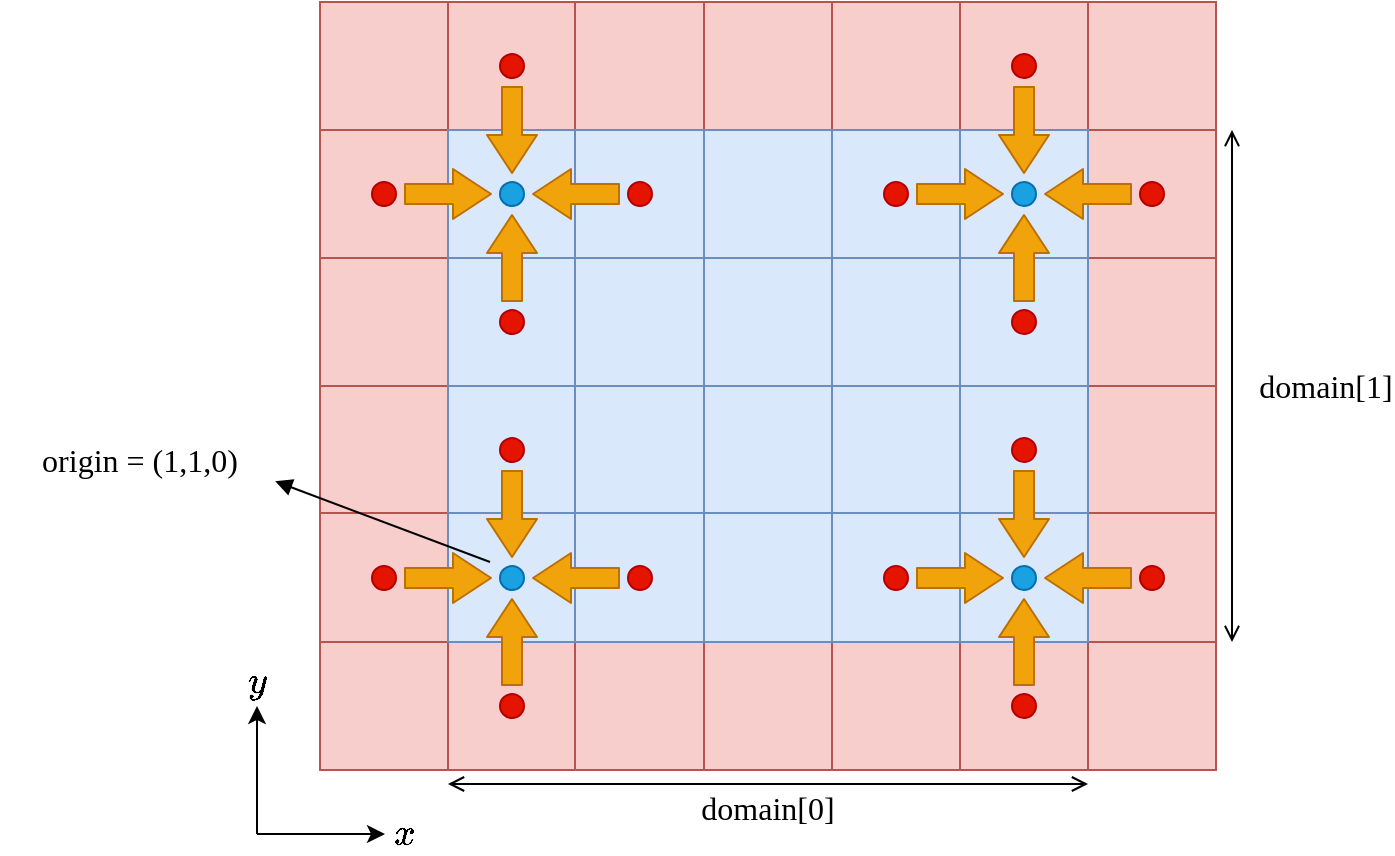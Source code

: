 <mxfile pages="1" version="11.2.5" type="device"><diagram id="t-VOF8r-rTx88WBXMijC" name="Page-1"><mxGraphModel dx="631" dy="418" grid="1" gridSize="4" guides="1" tooltips="1" connect="1" arrows="1" fold="1" page="1" pageScale="1" pageWidth="827" pageHeight="1169" background="#ffffff" math="1" shadow="0"><root><mxCell id="0"/><mxCell id="1" parent="0"/><mxCell id="TXGI3E6P2zHxJWlGx_kF-1" value="" style="rounded=0;whiteSpace=wrap;html=1;fontFamily=Verdana;fontSize=14;fillColor=#f8cecc;strokeColor=#b85450;" vertex="1" parent="1"><mxGeometry x="176" y="96" width="448" height="384" as="geometry"/></mxCell><mxCell id="TXGI3E6P2zHxJWlGx_kF-50" value="" style="endArrow=none;html=1;fontFamily=Verdana;fontSize=14;fontColor=#009900;fillColor=#f8cecc;strokeColor=#b85450;" edge="1" parent="1"><mxGeometry width="50" height="50" relative="1" as="geometry"><mxPoint x="368" y="96" as="sourcePoint"/><mxPoint x="368" y="480" as="targetPoint"/></mxGeometry></mxCell><mxCell id="TXGI3E6P2zHxJWlGx_kF-48" value="" style="endArrow=none;html=1;fontFamily=Verdana;fontSize=14;fontColor=#009900;fillColor=#f8cecc;strokeColor=#b85450;" edge="1" parent="1"><mxGeometry width="50" height="50" relative="1" as="geometry"><mxPoint x="240" y="96" as="sourcePoint"/><mxPoint x="240" y="480" as="targetPoint"/></mxGeometry></mxCell><mxCell id="TXGI3E6P2zHxJWlGx_kF-43" value="" style="endArrow=none;html=1;fontFamily=Verdana;fontSize=14;fontColor=#009900;fillColor=#f8cecc;strokeColor=#b85450;" edge="1" parent="1"><mxGeometry width="50" height="50" relative="1" as="geometry"><mxPoint x="176" y="351.5" as="sourcePoint"/><mxPoint x="624" y="351.5" as="targetPoint"/></mxGeometry></mxCell><mxCell id="TXGI3E6P2zHxJWlGx_kF-44" value="" style="endArrow=none;html=1;fontFamily=Verdana;fontSize=14;fontColor=#009900;fillColor=#f8cecc;strokeColor=#b85450;" edge="1" parent="1"><mxGeometry width="50" height="50" relative="1" as="geometry"><mxPoint x="176" y="416" as="sourcePoint"/><mxPoint x="624" y="416" as="targetPoint"/></mxGeometry></mxCell><mxCell id="TXGI3E6P2zHxJWlGx_kF-45" value="" style="endArrow=none;html=1;fontFamily=Verdana;fontSize=14;fontColor=#009900;fillColor=#f8cecc;strokeColor=#b85450;" edge="1" parent="1"><mxGeometry width="50" height="50" relative="1" as="geometry"><mxPoint x="176" y="288" as="sourcePoint"/><mxPoint x="624" y="288" as="targetPoint"/></mxGeometry></mxCell><mxCell id="TXGI3E6P2zHxJWlGx_kF-46" value="" style="endArrow=none;html=1;fontFamily=Verdana;fontSize=14;fontColor=#009900;fillColor=#f8cecc;strokeColor=#b85450;" edge="1" parent="1"><mxGeometry width="50" height="50" relative="1" as="geometry"><mxPoint x="176" y="224" as="sourcePoint"/><mxPoint x="624" y="224" as="targetPoint"/></mxGeometry></mxCell><mxCell id="TXGI3E6P2zHxJWlGx_kF-47" value="" style="endArrow=none;html=1;fontFamily=Verdana;fontSize=14;fontColor=#009900;fillColor=#f8cecc;strokeColor=#b85450;" edge="1" parent="1"><mxGeometry width="50" height="50" relative="1" as="geometry"><mxPoint x="176" y="160" as="sourcePoint"/><mxPoint x="624" y="160" as="targetPoint"/></mxGeometry></mxCell><mxCell id="TXGI3E6P2zHxJWlGx_kF-51" value="" style="endArrow=none;html=1;fontFamily=Verdana;fontSize=14;fontColor=#009900;fillColor=#f8cecc;strokeColor=#b85450;" edge="1" parent="1"><mxGeometry width="50" height="50" relative="1" as="geometry"><mxPoint x="432" y="96" as="sourcePoint"/><mxPoint x="432" y="480" as="targetPoint"/></mxGeometry></mxCell><mxCell id="TXGI3E6P2zHxJWlGx_kF-52" value="" style="endArrow=none;html=1;fontFamily=Verdana;fontSize=14;fontColor=#009900;fillColor=#f8cecc;strokeColor=#b85450;" edge="1" parent="1"><mxGeometry width="50" height="50" relative="1" as="geometry"><mxPoint x="496" y="96" as="sourcePoint"/><mxPoint x="496" y="480" as="targetPoint"/></mxGeometry></mxCell><mxCell id="TXGI3E6P2zHxJWlGx_kF-53" value="" style="endArrow=none;html=1;fontFamily=Verdana;fontSize=14;fontColor=#009900;fillColor=#f8cecc;strokeColor=#b85450;" edge="1" parent="1"><mxGeometry width="50" height="50" relative="1" as="geometry"><mxPoint x="560" y="96" as="sourcePoint"/><mxPoint x="560" y="480" as="targetPoint"/></mxGeometry></mxCell><mxCell id="TXGI3E6P2zHxJWlGx_kF-49" value="" style="endArrow=none;html=1;fontFamily=Verdana;fontSize=14;fontColor=#009900;fillColor=#f8cecc;strokeColor=#b85450;" edge="1" parent="1"><mxGeometry width="50" height="50" relative="1" as="geometry"><mxPoint x="303.5" y="96" as="sourcePoint"/><mxPoint x="303.5" y="480" as="targetPoint"/></mxGeometry></mxCell><mxCell id="TXGI3E6P2zHxJWlGx_kF-54" value="" style="rounded=0;whiteSpace=wrap;html=1;fontFamily=Verdana;fontSize=14;fillColor=#dae8fc;strokeColor=#6c8ebf;" vertex="1" parent="1"><mxGeometry x="240" y="160" width="320" height="256" as="geometry"/></mxCell><mxCell id="SF1g6XaC8SZRdrZB-u6v-5" value="" style="endArrow=none;html=1;fontSize=16;" parent="1" source="TXGI3E6P2zHxJWlGx_kF-22" edge="1"><mxGeometry width="50" height="50" relative="1" as="geometry"><mxPoint x="272" y="326" as="sourcePoint"/><mxPoint x="272" y="448" as="targetPoint"/></mxGeometry></mxCell><mxCell id="SF1g6XaC8SZRdrZB-u6v-39" value="" style="group" parent="1" vertex="1" connectable="0"><mxGeometry x="134.5" y="426" width="93" height="96" as="geometry"/></mxCell><mxCell id="SF1g6XaC8SZRdrZB-u6v-13" value="" style="endArrow=classic;html=1;fontSize=16;" parent="SF1g6XaC8SZRdrZB-u6v-39" edge="1"><mxGeometry width="50" height="50" relative="1" as="geometry"><mxPoint x="10" y="86" as="sourcePoint"/><mxPoint x="74" y="86" as="targetPoint"/></mxGeometry></mxCell><mxCell id="SF1g6XaC8SZRdrZB-u6v-14" value="" style="endArrow=classic;html=1;fontSize=16;" parent="SF1g6XaC8SZRdrZB-u6v-39" edge="1"><mxGeometry width="50" height="50" relative="1" as="geometry"><mxPoint x="10" y="86" as="sourcePoint"/><mxPoint x="10" y="22" as="targetPoint"/><Array as="points"><mxPoint x="10" y="58"/></Array></mxGeometry></mxCell><mxCell id="SF1g6XaC8SZRdrZB-u6v-15" value="`x`" style="text;html=1;strokeColor=none;fillColor=none;align=center;verticalAlign=middle;whiteSpace=wrap;rounded=0;fontSize=16;" parent="SF1g6XaC8SZRdrZB-u6v-39" vertex="1"><mxGeometry x="73" y="76" width="20" height="20" as="geometry"/></mxCell><mxCell id="SF1g6XaC8SZRdrZB-u6v-16" value="`y`" style="text;html=1;strokeColor=none;fillColor=none;align=center;verticalAlign=middle;whiteSpace=wrap;rounded=0;fontSize=16;" parent="SF1g6XaC8SZRdrZB-u6v-39" vertex="1"><mxGeometry width="20" height="20" as="geometry"/></mxCell><mxCell id="SF1g6XaC8SZRdrZB-u6v-58" value="" style="endArrow=none;html=1;fontSize=16;" parent="1" edge="1" source="TXGI3E6P2zHxJWlGx_kF-38"><mxGeometry width="50" height="50" relative="1" as="geometry"><mxPoint x="528" y="128" as="sourcePoint"/><mxPoint x="528" y="448" as="targetPoint"/></mxGeometry></mxCell><mxCell id="TXGI3E6P2zHxJWlGx_kF-4" value="" style="ellipse;whiteSpace=wrap;html=1;aspect=fixed;fontSize=16;strokeColor=#B20000;fillColor=#e51400;fontColor=#ffffff;" vertex="1" parent="1"><mxGeometry x="266" y="250" width="12" height="12" as="geometry"/></mxCell><mxCell id="TXGI3E6P2zHxJWlGx_kF-2" value="" style="ellipse;whiteSpace=wrap;html=1;aspect=fixed;fontSize=16;strokeColor=#006EAF;fillColor=#1ba1e2;fontColor=#ffffff;" vertex="1" parent="1"><mxGeometry x="266" y="186" width="12" height="12" as="geometry"/></mxCell><mxCell id="TXGI3E6P2zHxJWlGx_kF-6" value="" style="ellipse;whiteSpace=wrap;html=1;aspect=fixed;fontSize=16;strokeColor=#B20000;fillColor=#e51400;fontColor=#ffffff;" vertex="1" parent="1"><mxGeometry x="330" y="186" width="12" height="12" as="geometry"/></mxCell><mxCell id="TXGI3E6P2zHxJWlGx_kF-8" value="" style="ellipse;whiteSpace=wrap;html=1;aspect=fixed;fontSize=16;strokeColor=#B20000;fillColor=#e51400;fontColor=#ffffff;" vertex="1" parent="1"><mxGeometry x="266" y="122" width="12" height="12" as="geometry"/></mxCell><mxCell id="TXGI3E6P2zHxJWlGx_kF-10" value="" style="ellipse;whiteSpace=wrap;html=1;aspect=fixed;fontSize=16;strokeColor=#B20000;fillColor=#e51400;fontColor=#ffffff;" vertex="1" parent="1"><mxGeometry x="202" y="186" width="12" height="12" as="geometry"/></mxCell><mxCell id="TXGI3E6P2zHxJWlGx_kF-14" value="" style="ellipse;whiteSpace=wrap;html=1;aspect=fixed;fontSize=16;strokeColor=#006EAF;fillColor=#1ba1e2;fontColor=#ffffff;" vertex="1" parent="1"><mxGeometry x="522" y="378" width="12" height="12" as="geometry"/></mxCell><mxCell id="TXGI3E6P2zHxJWlGx_kF-16" value="" style="ellipse;whiteSpace=wrap;html=1;aspect=fixed;fontSize=16;strokeColor=#006EAF;fillColor=#1ba1e2;fontColor=#ffffff;" vertex="1" parent="1"><mxGeometry x="266" y="378" width="12" height="12" as="geometry"/></mxCell><mxCell id="TXGI3E6P2zHxJWlGx_kF-18" value="" style="ellipse;whiteSpace=wrap;html=1;aspect=fixed;fontSize=16;strokeColor=#B20000;fillColor=#e51400;fontColor=#ffffff;" vertex="1" parent="1"><mxGeometry x="266" y="314" width="12" height="12" as="geometry"/></mxCell><mxCell id="TXGI3E6P2zHxJWlGx_kF-20" value="" style="ellipse;whiteSpace=wrap;html=1;aspect=fixed;fontSize=16;strokeColor=#B20000;fillColor=#e51400;fontColor=#ffffff;" vertex="1" parent="1"><mxGeometry x="330" y="378" width="12" height="12" as="geometry"/></mxCell><mxCell id="TXGI3E6P2zHxJWlGx_kF-22" value="" style="ellipse;whiteSpace=wrap;html=1;aspect=fixed;fontSize=16;strokeColor=#B20000;fillColor=#e51400;fontColor=#ffffff;" vertex="1" parent="1"><mxGeometry x="266" y="442" width="12" height="12" as="geometry"/></mxCell><mxCell id="TXGI3E6P2zHxJWlGx_kF-24" value="" style="ellipse;whiteSpace=wrap;html=1;aspect=fixed;fontSize=16;strokeColor=#B20000;fillColor=#e51400;fontColor=#ffffff;" vertex="1" parent="1"><mxGeometry x="202" y="378" width="12" height="12" as="geometry"/></mxCell><mxCell id="TXGI3E6P2zHxJWlGx_kF-28" value="" style="ellipse;whiteSpace=wrap;html=1;aspect=fixed;fontSize=16;strokeColor=#B20000;fillColor=#e51400;fontColor=#ffffff;" vertex="1" parent="1"><mxGeometry x="586" y="186" width="12" height="12" as="geometry"/></mxCell><mxCell id="TXGI3E6P2zHxJWlGx_kF-30" value="" style="ellipse;whiteSpace=wrap;html=1;aspect=fixed;fontSize=16;strokeColor=#B20000;fillColor=#e51400;fontColor=#ffffff;" vertex="1" parent="1"><mxGeometry x="522" y="250" width="12" height="12" as="geometry"/></mxCell><mxCell id="TXGI3E6P2zHxJWlGx_kF-32" value="" style="ellipse;whiteSpace=wrap;html=1;aspect=fixed;fontSize=16;strokeColor=#B20000;fillColor=#e51400;fontColor=#ffffff;" vertex="1" parent="1"><mxGeometry x="458" y="186" width="12" height="12" as="geometry"/></mxCell><mxCell id="TXGI3E6P2zHxJWlGx_kF-12" value="" style="ellipse;whiteSpace=wrap;html=1;aspect=fixed;fontSize=16;strokeColor=#006EAF;fillColor=#1ba1e2;fontColor=#ffffff;" vertex="1" parent="1"><mxGeometry x="522" y="186" width="12" height="12" as="geometry"/></mxCell><mxCell id="TXGI3E6P2zHxJWlGx_kF-26" value="" style="ellipse;whiteSpace=wrap;html=1;aspect=fixed;fontSize=16;strokeColor=#B20000;fillColor=#e51400;fontColor=#ffffff;" vertex="1" parent="1"><mxGeometry x="522" y="122" width="12" height="12" as="geometry"/></mxCell><mxCell id="TXGI3E6P2zHxJWlGx_kF-34" value="" style="ellipse;whiteSpace=wrap;html=1;aspect=fixed;fontSize=16;strokeColor=#B20000;fillColor=#e51400;fontColor=#ffffff;" vertex="1" parent="1"><mxGeometry x="522" y="314" width="12" height="12" as="geometry"/></mxCell><mxCell id="TXGI3E6P2zHxJWlGx_kF-36" value="" style="ellipse;whiteSpace=wrap;html=1;aspect=fixed;fontSize=16;strokeColor=#B20000;fillColor=#e51400;fontColor=#ffffff;" vertex="1" parent="1"><mxGeometry x="586" y="378" width="12" height="12" as="geometry"/></mxCell><mxCell id="TXGI3E6P2zHxJWlGx_kF-38" value="" style="ellipse;whiteSpace=wrap;html=1;aspect=fixed;fontSize=16;strokeColor=#B20000;fillColor=#e51400;fontColor=#ffffff;" vertex="1" parent="1"><mxGeometry x="522" y="442" width="12" height="12" as="geometry"/></mxCell><mxCell id="TXGI3E6P2zHxJWlGx_kF-40" value="" style="ellipse;whiteSpace=wrap;html=1;aspect=fixed;fontSize=16;strokeColor=#B20000;fillColor=#e51400;fontColor=#ffffff;" vertex="1" parent="1"><mxGeometry x="458" y="378" width="12" height="12" as="geometry"/></mxCell><mxCell id="TXGI3E6P2zHxJWlGx_kF-55" value="" style="endArrow=none;html=1;fontFamily=Verdana;fontSize=14;fontColor=#009900;fillColor=#dae8fc;strokeColor=#6c8ebf;" edge="1" parent="1"><mxGeometry width="50" height="50" relative="1" as="geometry"><mxPoint x="303.5" y="160" as="sourcePoint"/><mxPoint x="303.5" y="416" as="targetPoint"/></mxGeometry></mxCell><mxCell id="TXGI3E6P2zHxJWlGx_kF-56" value="" style="endArrow=none;html=1;fontFamily=Verdana;fontSize=14;fontColor=#009900;fillColor=#dae8fc;strokeColor=#6c8ebf;" edge="1" parent="1"><mxGeometry width="50" height="50" relative="1" as="geometry"><mxPoint x="368" y="160" as="sourcePoint"/><mxPoint x="368" y="416" as="targetPoint"/></mxGeometry></mxCell><mxCell id="TXGI3E6P2zHxJWlGx_kF-57" value="" style="endArrow=none;html=1;fontFamily=Verdana;fontSize=14;fontColor=#009900;fillColor=#dae8fc;strokeColor=#6c8ebf;" edge="1" parent="1"><mxGeometry width="50" height="50" relative="1" as="geometry"><mxPoint x="432" y="160" as="sourcePoint"/><mxPoint x="432" y="416" as="targetPoint"/></mxGeometry></mxCell><mxCell id="TXGI3E6P2zHxJWlGx_kF-58" value="" style="endArrow=none;html=1;fontFamily=Verdana;fontSize=14;fontColor=#009900;fillColor=#dae8fc;strokeColor=#6c8ebf;" edge="1" parent="1"><mxGeometry width="50" height="50" relative="1" as="geometry"><mxPoint x="496" y="160" as="sourcePoint"/><mxPoint x="496" y="416" as="targetPoint"/></mxGeometry></mxCell><mxCell id="TXGI3E6P2zHxJWlGx_kF-59" value="" style="endArrow=none;html=1;fontFamily=Verdana;fontSize=14;fontColor=#009900;fillColor=#dae8fc;strokeColor=#6c8ebf;" edge="1" parent="1"><mxGeometry width="50" height="50" relative="1" as="geometry"><mxPoint x="560" y="351.5" as="sourcePoint"/><mxPoint x="240" y="351.5" as="targetPoint"/></mxGeometry></mxCell><mxCell id="TXGI3E6P2zHxJWlGx_kF-61" value="" style="endArrow=none;html=1;fontFamily=Verdana;fontSize=14;fontColor=#009900;fillColor=#dae8fc;strokeColor=#6c8ebf;" edge="1" parent="1"><mxGeometry width="50" height="50" relative="1" as="geometry"><mxPoint x="560" y="288" as="sourcePoint"/><mxPoint x="240" y="288" as="targetPoint"/></mxGeometry></mxCell><mxCell id="TXGI3E6P2zHxJWlGx_kF-62" value="" style="endArrow=none;html=1;fontFamily=Verdana;fontSize=14;fontColor=#009900;fillColor=#dae8fc;strokeColor=#6c8ebf;" edge="1" parent="1"><mxGeometry width="50" height="50" relative="1" as="geometry"><mxPoint x="560" y="224" as="sourcePoint"/><mxPoint x="240" y="224" as="targetPoint"/></mxGeometry></mxCell><mxCell id="TXGI3E6P2zHxJWlGx_kF-63" value="" style="shape=flexArrow;endArrow=classic;html=1;fontFamily=Verdana;fontSize=14;fontColor=#009900;endWidth=14;endSize=6;fillColor=#f0a30a;strokeColor=#BD7000;" edge="1" parent="1"><mxGeometry width="50" height="50" relative="1" as="geometry"><mxPoint x="272" y="246" as="sourcePoint"/><mxPoint x="272" y="202" as="targetPoint"/></mxGeometry></mxCell><mxCell id="TXGI3E6P2zHxJWlGx_kF-64" value="" style="shape=flexArrow;endArrow=classic;html=1;fontFamily=Verdana;fontSize=14;fontColor=#009900;endWidth=14;endSize=6;fillColor=#f0a30a;strokeColor=#BD7000;" edge="1" parent="1"><mxGeometry width="50" height="50" relative="1" as="geometry"><mxPoint x="272" y="138" as="sourcePoint"/><mxPoint x="272" y="182" as="targetPoint"/></mxGeometry></mxCell><mxCell id="TXGI3E6P2zHxJWlGx_kF-65" value="" style="shape=flexArrow;endArrow=classic;html=1;fontFamily=Verdana;fontSize=14;fontColor=#009900;endWidth=14;endSize=6;fillColor=#f0a30a;strokeColor=#BD7000;" edge="1" parent="1"><mxGeometry width="50" height="50" relative="1" as="geometry"><mxPoint x="218" y="192" as="sourcePoint"/><mxPoint x="262" y="192" as="targetPoint"/></mxGeometry></mxCell><mxCell id="TXGI3E6P2zHxJWlGx_kF-66" value="" style="shape=flexArrow;endArrow=classic;html=1;fontFamily=Verdana;fontSize=14;fontColor=#009900;endWidth=14;endSize=6;fillColor=#f0a30a;strokeColor=#BD7000;" edge="1" parent="1"><mxGeometry width="50" height="50" relative="1" as="geometry"><mxPoint x="326" y="192" as="sourcePoint"/><mxPoint x="282" y="192" as="targetPoint"/></mxGeometry></mxCell><mxCell id="TXGI3E6P2zHxJWlGx_kF-67" value="" style="shape=flexArrow;endArrow=classic;html=1;fontFamily=Verdana;fontSize=14;fontColor=#009900;endWidth=14;endSize=6;fillColor=#f0a30a;strokeColor=#BD7000;" edge="1" parent="1"><mxGeometry width="50" height="50" relative="1" as="geometry"><mxPoint x="272" y="438" as="sourcePoint"/><mxPoint x="272" y="394" as="targetPoint"/></mxGeometry></mxCell><mxCell id="TXGI3E6P2zHxJWlGx_kF-68" value="" style="shape=flexArrow;endArrow=classic;html=1;fontFamily=Verdana;fontSize=14;fontColor=#009900;endWidth=14;endSize=6;fillColor=#f0a30a;strokeColor=#BD7000;" edge="1" parent="1"><mxGeometry width="50" height="50" relative="1" as="geometry"><mxPoint x="326" y="384" as="sourcePoint"/><mxPoint x="282" y="384" as="targetPoint"/></mxGeometry></mxCell><mxCell id="TXGI3E6P2zHxJWlGx_kF-69" value="" style="shape=flexArrow;endArrow=classic;html=1;fontFamily=Verdana;fontSize=14;fontColor=#009900;endWidth=14;endSize=6;fillColor=#f0a30a;strokeColor=#BD7000;" edge="1" parent="1"><mxGeometry width="50" height="50" relative="1" as="geometry"><mxPoint x="218" y="384" as="sourcePoint"/><mxPoint x="262" y="384" as="targetPoint"/></mxGeometry></mxCell><mxCell id="TXGI3E6P2zHxJWlGx_kF-71" value="" style="shape=flexArrow;endArrow=classic;html=1;fontFamily=Verdana;fontSize=14;fontColor=#009900;endWidth=14;endSize=6;fillColor=#f0a30a;strokeColor=#BD7000;" edge="1" parent="1"><mxGeometry width="50" height="50" relative="1" as="geometry"><mxPoint x="272" y="330" as="sourcePoint"/><mxPoint x="272" y="374" as="targetPoint"/></mxGeometry></mxCell><mxCell id="TXGI3E6P2zHxJWlGx_kF-72" value="" style="shape=flexArrow;endArrow=classic;html=1;fontFamily=Verdana;fontSize=14;fontColor=#009900;endWidth=14;endSize=6;fillColor=#f0a30a;strokeColor=#BD7000;" edge="1" parent="1"><mxGeometry width="50" height="50" relative="1" as="geometry"><mxPoint x="582" y="192" as="sourcePoint"/><mxPoint x="538" y="192" as="targetPoint"/></mxGeometry></mxCell><mxCell id="TXGI3E6P2zHxJWlGx_kF-73" value="" style="shape=flexArrow;endArrow=classic;html=1;fontFamily=Verdana;fontSize=14;fontColor=#009900;endWidth=14;endSize=6;fillColor=#f0a30a;strokeColor=#BD7000;" edge="1" parent="1"><mxGeometry width="50" height="50" relative="1" as="geometry"><mxPoint x="582" y="384" as="sourcePoint"/><mxPoint x="538" y="384" as="targetPoint"/></mxGeometry></mxCell><mxCell id="TXGI3E6P2zHxJWlGx_kF-76" value="" style="shape=flexArrow;endArrow=classic;html=1;fontFamily=Verdana;fontSize=14;fontColor=#009900;endWidth=14;endSize=6;fillColor=#f0a30a;strokeColor=#BD7000;" edge="1" parent="1"><mxGeometry width="50" height="50" relative="1" as="geometry"><mxPoint x="474" y="384" as="sourcePoint"/><mxPoint x="518" y="384" as="targetPoint"/></mxGeometry></mxCell><mxCell id="TXGI3E6P2zHxJWlGx_kF-77" value="" style="shape=flexArrow;endArrow=classic;html=1;fontFamily=Verdana;fontSize=14;fontColor=#009900;endWidth=14;endSize=6;fillColor=#f0a30a;strokeColor=#BD7000;" edge="1" parent="1"><mxGeometry width="50" height="50" relative="1" as="geometry"><mxPoint x="474" y="192" as="sourcePoint"/><mxPoint x="518" y="192" as="targetPoint"/></mxGeometry></mxCell><mxCell id="TXGI3E6P2zHxJWlGx_kF-78" value="" style="shape=flexArrow;endArrow=classic;html=1;fontFamily=Verdana;fontSize=14;fontColor=#009900;endWidth=14;endSize=6;fillColor=#f0a30a;strokeColor=#BD7000;" edge="1" parent="1"><mxGeometry width="50" height="50" relative="1" as="geometry"><mxPoint x="528" y="138" as="sourcePoint"/><mxPoint x="528" y="182" as="targetPoint"/></mxGeometry></mxCell><mxCell id="TXGI3E6P2zHxJWlGx_kF-79" value="" style="shape=flexArrow;endArrow=classic;html=1;fontFamily=Verdana;fontSize=14;fontColor=#009900;endWidth=14;endSize=6;fillColor=#f0a30a;strokeColor=#BD7000;" edge="1" parent="1"><mxGeometry width="50" height="50" relative="1" as="geometry"><mxPoint x="528" y="330" as="sourcePoint"/><mxPoint x="528" y="374" as="targetPoint"/></mxGeometry></mxCell><mxCell id="TXGI3E6P2zHxJWlGx_kF-80" value="" style="shape=flexArrow;endArrow=classic;html=1;fontFamily=Verdana;fontSize=14;fontColor=#009900;endWidth=14;endSize=6;fillColor=#f0a30a;strokeColor=#BD7000;" edge="1" parent="1"><mxGeometry width="50" height="50" relative="1" as="geometry"><mxPoint x="528" y="246" as="sourcePoint"/><mxPoint x="528" y="202" as="targetPoint"/></mxGeometry></mxCell><mxCell id="TXGI3E6P2zHxJWlGx_kF-81" value="" style="shape=flexArrow;endArrow=classic;html=1;fontFamily=Verdana;fontSize=14;fontColor=#009900;endWidth=14;endSize=6;fillColor=#f0a30a;strokeColor=#BD7000;" edge="1" parent="1"><mxGeometry width="50" height="50" relative="1" as="geometry"><mxPoint x="528" y="438" as="sourcePoint"/><mxPoint x="528" y="394" as="targetPoint"/></mxGeometry></mxCell><mxCell id="TXGI3E6P2zHxJWlGx_kF-82" value="origin = (1,1,0)" style="text;html=1;strokeColor=none;fillColor=none;align=center;verticalAlign=middle;whiteSpace=wrap;rounded=0;fontFamily=Verdana;fontSize=16;fontColor=#000000;" vertex="1" parent="1"><mxGeometry x="16" y="315" width="140" height="20" as="geometry"/></mxCell><mxCell id="TXGI3E6P2zHxJWlGx_kF-83" value="" style="endArrow=block;html=1;fontFamily=Verdana;fontSize=16;fontColor=#000000;entryX=0.983;entryY=1.033;entryDx=0;entryDy=0;entryPerimeter=0;endFill=1;" edge="1" parent="1" target="TXGI3E6P2zHxJWlGx_kF-82"><mxGeometry width="50" height="50" relative="1" as="geometry"><mxPoint x="261" y="376" as="sourcePoint"/><mxPoint x="148" y="352" as="targetPoint"/></mxGeometry></mxCell><mxCell id="TXGI3E6P2zHxJWlGx_kF-84" value="" style="endArrow=open;startArrow=open;html=1;fontFamily=Verdana;fontSize=16;fontColor=#000000;startFill=0;endFill=0;" edge="1" parent="1"><mxGeometry width="50" height="50" relative="1" as="geometry"><mxPoint x="240" y="487" as="sourcePoint"/><mxPoint x="560" y="487" as="targetPoint"/></mxGeometry></mxCell><mxCell id="TXGI3E6P2zHxJWlGx_kF-85" value="domain[0]" style="text;html=1;strokeColor=none;fillColor=none;align=center;verticalAlign=middle;whiteSpace=wrap;rounded=0;fontFamily=Verdana;fontSize=16;fontColor=#000000;" vertex="1" parent="1"><mxGeometry x="380" y="489" width="40" height="20" as="geometry"/></mxCell><mxCell id="TXGI3E6P2zHxJWlGx_kF-86" value="" style="endArrow=open;startArrow=open;html=1;fontFamily=Verdana;fontSize=16;fontColor=#000000;startFill=0;endFill=0;" edge="1" parent="1"><mxGeometry width="50" height="50" relative="1" as="geometry"><mxPoint x="632" y="160" as="sourcePoint"/><mxPoint x="632" y="416" as="targetPoint"/></mxGeometry></mxCell><mxCell id="TXGI3E6P2zHxJWlGx_kF-87" value="domain[1]" style="text;html=1;strokeColor=none;fillColor=none;align=center;verticalAlign=middle;whiteSpace=wrap;rounded=0;fontFamily=Verdana;fontSize=16;fontColor=#000000;" vertex="1" parent="1"><mxGeometry x="659" y="278" width="40" height="20" as="geometry"/></mxCell></root></mxGraphModel></diagram></mxfile>